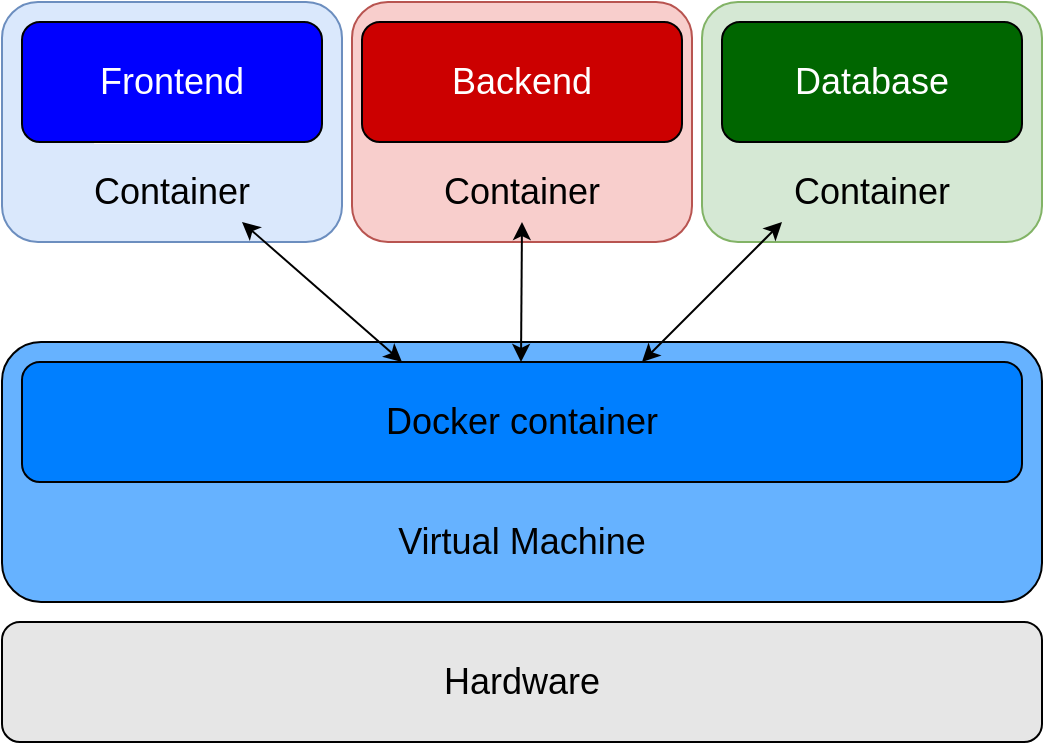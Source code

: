 <mxfile><diagram id="GoFmrZqaWbZbTQKDLnDp" name="Pagina-1"><mxGraphModel dx="760" dy="563" grid="1" gridSize="10" guides="1" tooltips="1" connect="1" arrows="1" fold="1" page="1" pageScale="1" pageWidth="827" pageHeight="1169" math="0" shadow="0"><root><mxCell id="0"/><mxCell id="1" parent="0"/><mxCell id="16" value="Container" style="rounded=1;whiteSpace=wrap;html=1;labelBackgroundColor=#FFFFFF;fontSize=18;fillColor=#dae8fc;strokeColor=#6c8ebf;" parent="1" vertex="1"><mxGeometry x="40" y="150" width="170" height="120" as="geometry"/></mxCell><mxCell id="14" value="" style="rounded=1;whiteSpace=wrap;html=1;labelBackgroundColor=#FFFFFF;fontSize=18;fillColor=#f8cecc;strokeColor=#b85450;" parent="1" vertex="1"><mxGeometry x="215" y="150" width="170" height="120" as="geometry"/></mxCell><mxCell id="13" value="" style="rounded=1;whiteSpace=wrap;html=1;labelBackgroundColor=#FFFFFF;fontSize=18;fillColor=#d5e8d4;strokeColor=#82b366;" parent="1" vertex="1"><mxGeometry x="390" y="150" width="170" height="120" as="geometry"/></mxCell><mxCell id="2" value="&lt;font style=&quot;font-size: 18px;&quot;&gt;Hardware&lt;/font&gt;" style="rounded=1;whiteSpace=wrap;html=1;fillColor=#E6E6E6;" parent="1" vertex="1"><mxGeometry x="40" y="460" width="520" height="60" as="geometry"/></mxCell><mxCell id="4" value="" style="rounded=1;whiteSpace=wrap;html=1;fontSize=18;fillColor=#66B2FF;" parent="1" vertex="1"><mxGeometry x="40" y="320" width="520" height="130" as="geometry"/></mxCell><mxCell id="5" value="Docker container" style="rounded=1;whiteSpace=wrap;html=1;fontSize=18;fillColor=#007FFF;" parent="1" vertex="1"><mxGeometry x="50" y="330" width="500" height="60" as="geometry"/></mxCell><mxCell id="6" value="" style="endArrow=classic;startArrow=classic;html=1;fontSize=18;" parent="1" edge="1"><mxGeometry width="50" height="50" relative="1" as="geometry"><mxPoint x="299.5" y="330" as="sourcePoint"/><mxPoint x="300" y="260" as="targetPoint"/></mxGeometry></mxCell><mxCell id="9" value="" style="endArrow=classic;startArrow=classic;html=1;fontSize=18;" parent="1" edge="1"><mxGeometry width="50" height="50" relative="1" as="geometry"><mxPoint x="240" y="330" as="sourcePoint"/><mxPoint x="160" y="260" as="targetPoint"/></mxGeometry></mxCell><mxCell id="10" value="&lt;font color=&quot;#ffffff&quot;&gt;Frontend&lt;/font&gt;" style="rounded=1;whiteSpace=wrap;html=1;fontSize=18;fillColor=#0000FF;" parent="1" vertex="1"><mxGeometry x="50" y="160" width="150" height="60" as="geometry"/></mxCell><mxCell id="11" value="&lt;font color=&quot;#ffffff&quot;&gt;Backend&lt;/font&gt;" style="rounded=1;whiteSpace=wrap;html=1;fontSize=18;fillColor=#CC0000;" parent="1" vertex="1"><mxGeometry x="220" y="160" width="160" height="60" as="geometry"/></mxCell><mxCell id="12" value="&lt;font color=&quot;#ffffff&quot;&gt;Database&lt;/font&gt;" style="rounded=1;whiteSpace=wrap;html=1;fontSize=18;fillColor=#006600;" parent="1" vertex="1"><mxGeometry x="400" y="160" width="150" height="60" as="geometry"/></mxCell><mxCell id="7" value="" style="endArrow=classic;startArrow=classic;html=1;fontSize=18;" parent="1" edge="1"><mxGeometry width="50" height="50" relative="1" as="geometry"><mxPoint x="360" y="330" as="sourcePoint"/><mxPoint x="430" y="260" as="targetPoint"/></mxGeometry></mxCell><mxCell id="17" value="Container" style="text;html=1;strokeColor=none;fillColor=none;align=center;verticalAlign=middle;whiteSpace=wrap;rounded=0;labelBackgroundColor=none;fontSize=18;fontColor=#000000;" parent="1" vertex="1"><mxGeometry x="95" y="230" width="60" height="30" as="geometry"/></mxCell><mxCell id="18" value="Container" style="text;html=1;strokeColor=none;fillColor=none;align=center;verticalAlign=middle;whiteSpace=wrap;rounded=0;labelBackgroundColor=none;fontSize=18;fontColor=#000000;" parent="1" vertex="1"><mxGeometry x="270" y="230" width="60" height="30" as="geometry"/></mxCell><mxCell id="19" value="&lt;font color=&quot;#000000&quot;&gt;Container&lt;/font&gt;" style="text;html=1;strokeColor=none;fillColor=none;align=center;verticalAlign=middle;whiteSpace=wrap;rounded=0;labelBackgroundColor=none;fontSize=18;fontColor=#FFFFFF;" parent="1" vertex="1"><mxGeometry x="445" y="230" width="60" height="30" as="geometry"/></mxCell><mxCell id="20" value="&lt;font style=&quot;font-size: 18px;&quot;&gt;Virtual Machine&lt;/font&gt;" style="text;html=1;strokeColor=none;fillColor=none;align=center;verticalAlign=middle;whiteSpace=wrap;rounded=0;" vertex="1" parent="1"><mxGeometry x="215" y="400" width="170" height="40" as="geometry"/></mxCell></root></mxGraphModel></diagram></mxfile>